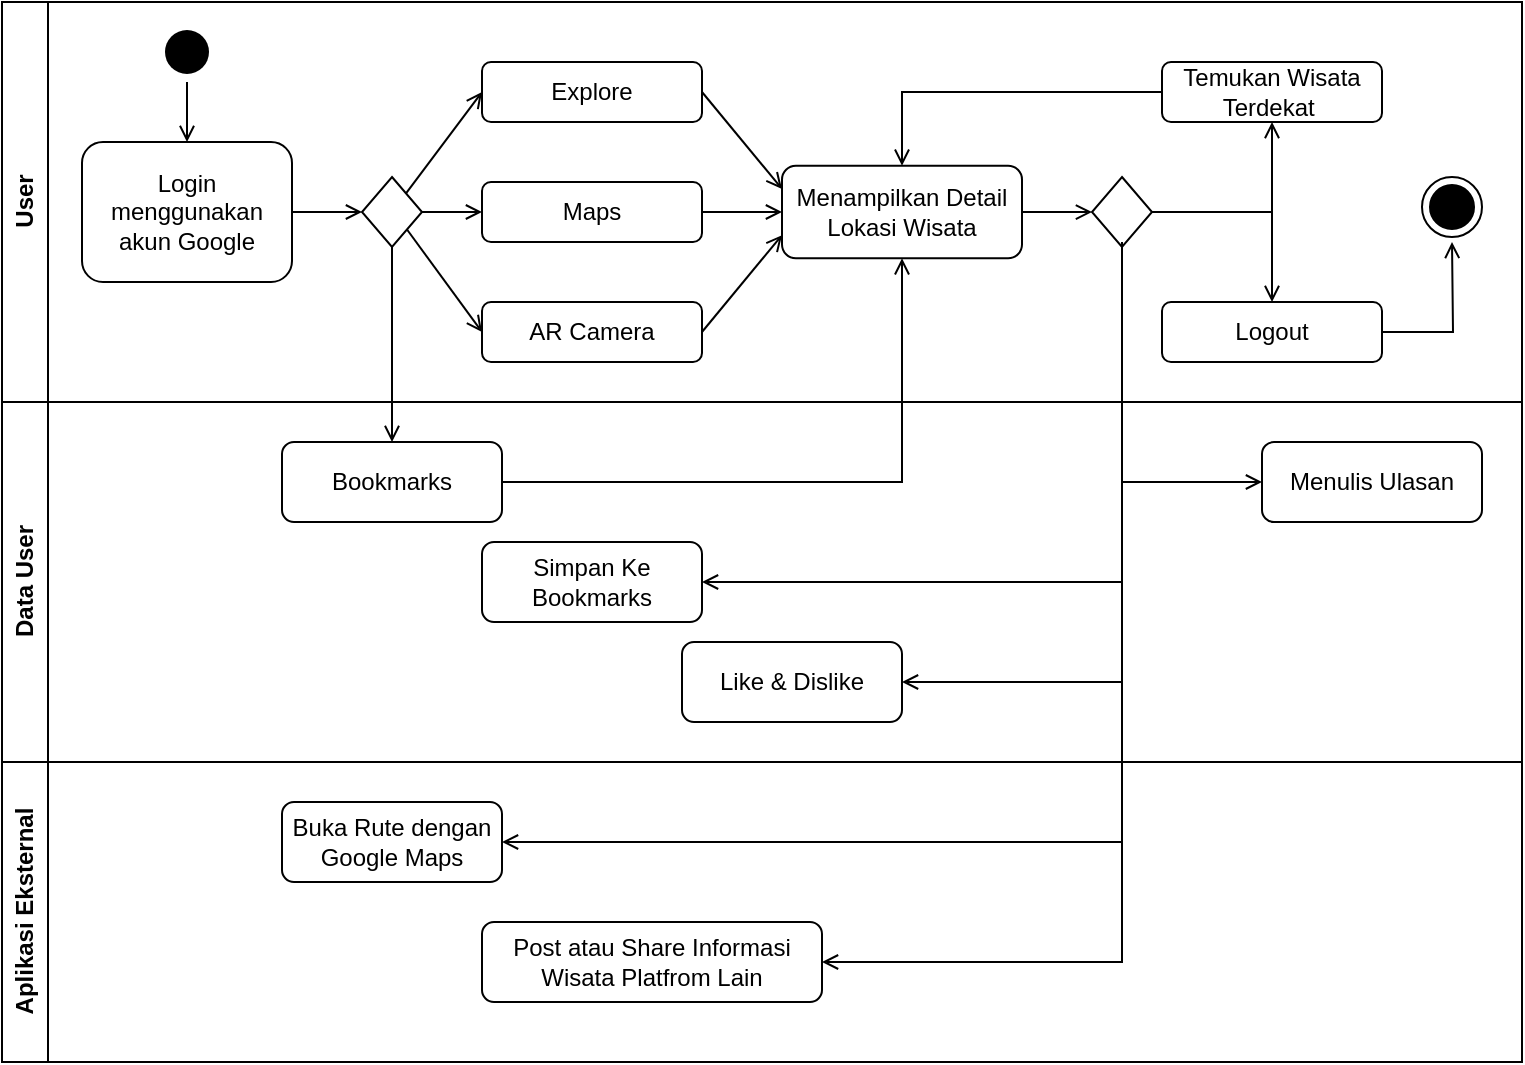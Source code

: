 <mxfile version="24.7.7">
  <diagram name="Page-1" id="e7e014a7-5840-1c2e-5031-d8a46d1fe8dd">
    <mxGraphModel dx="1145" dy="643" grid="1" gridSize="10" guides="1" tooltips="1" connect="1" arrows="1" fold="1" page="1" pageScale="1" pageWidth="1169" pageHeight="826" background="none" math="0" shadow="0">
      <root>
        <mxCell id="0" />
        <mxCell id="1" parent="0" />
        <mxCell id="rC1jzke7cSfcXqQ4rUpF-43" value="Data User" style="swimlane;horizontal=0;whiteSpace=wrap;html=1;" vertex="1" parent="1">
          <mxGeometry x="40" y="280" width="760" height="180" as="geometry" />
        </mxCell>
        <mxCell id="rC1jzke7cSfcXqQ4rUpF-50" value="Bookmarks" style="verticalAlign=middle;whiteSpace=wrap;rounded=1;" vertex="1" parent="rC1jzke7cSfcXqQ4rUpF-43">
          <mxGeometry x="140" y="20" width="110" height="40" as="geometry" />
        </mxCell>
        <mxCell id="rC1jzke7cSfcXqQ4rUpF-76" value="Simpan Ke Bookmarks" style="verticalAlign=middle;whiteSpace=wrap;rounded=1;" vertex="1" parent="rC1jzke7cSfcXqQ4rUpF-43">
          <mxGeometry x="240" y="70" width="110" height="40" as="geometry" />
        </mxCell>
        <mxCell id="rC1jzke7cSfcXqQ4rUpF-79" value="Like &amp; Dislike" style="verticalAlign=middle;whiteSpace=wrap;rounded=1;" vertex="1" parent="rC1jzke7cSfcXqQ4rUpF-43">
          <mxGeometry x="340" y="120" width="110" height="40" as="geometry" />
        </mxCell>
        <mxCell id="rC1jzke7cSfcXqQ4rUpF-95" value="Menulis Ulasan" style="verticalAlign=middle;whiteSpace=wrap;rounded=1;" vertex="1" parent="rC1jzke7cSfcXqQ4rUpF-43">
          <mxGeometry x="630" y="20" width="110" height="40" as="geometry" />
        </mxCell>
        <mxCell id="rC1jzke7cSfcXqQ4rUpF-55" value="User" style="swimlane;horizontal=0;whiteSpace=wrap;html=1;" vertex="1" parent="1">
          <mxGeometry x="40" y="80" width="760" height="200" as="geometry" />
        </mxCell>
        <mxCell id="rC1jzke7cSfcXqQ4rUpF-56" style="edgeStyle=orthogonalEdgeStyle;rounded=0;orthogonalLoop=1;jettySize=auto;html=1;endArrow=open;endFill=0;" edge="1" parent="rC1jzke7cSfcXqQ4rUpF-55" source="rC1jzke7cSfcXqQ4rUpF-57" target="rC1jzke7cSfcXqQ4rUpF-59">
          <mxGeometry relative="1" as="geometry" />
        </mxCell>
        <mxCell id="rC1jzke7cSfcXqQ4rUpF-57" value="" style="ellipse;shape=startState;fillColor=#000000;strokeColor=none;" vertex="1" parent="rC1jzke7cSfcXqQ4rUpF-55">
          <mxGeometry x="77.5" y="10" width="30" height="30" as="geometry" />
        </mxCell>
        <mxCell id="rC1jzke7cSfcXqQ4rUpF-58" style="edgeStyle=orthogonalEdgeStyle;rounded=0;orthogonalLoop=1;jettySize=auto;html=1;entryX=0;entryY=0.5;entryDx=0;entryDy=0;endArrow=open;endFill=0;" edge="1" parent="rC1jzke7cSfcXqQ4rUpF-55" source="rC1jzke7cSfcXqQ4rUpF-59" target="rC1jzke7cSfcXqQ4rUpF-60">
          <mxGeometry relative="1" as="geometry" />
        </mxCell>
        <mxCell id="rC1jzke7cSfcXqQ4rUpF-59" value="Login menggunakan akun Google" style="verticalAlign=middle;whiteSpace=wrap;rounded=1;" vertex="1" parent="rC1jzke7cSfcXqQ4rUpF-55">
          <mxGeometry x="40" y="70" width="105" height="70" as="geometry" />
        </mxCell>
        <mxCell id="rC1jzke7cSfcXqQ4rUpF-60" value="" style="rhombus;whiteSpace=wrap;html=1;shadow=0;fillStyle=hatch;" vertex="1" parent="rC1jzke7cSfcXqQ4rUpF-55">
          <mxGeometry x="180" y="87.5" width="30" height="35" as="geometry" />
        </mxCell>
        <mxCell id="rC1jzke7cSfcXqQ4rUpF-61" value="Explore" style="verticalAlign=middle;whiteSpace=wrap;rounded=1;" vertex="1" parent="rC1jzke7cSfcXqQ4rUpF-55">
          <mxGeometry x="240" y="30" width="110" height="30" as="geometry" />
        </mxCell>
        <mxCell id="rC1jzke7cSfcXqQ4rUpF-62" value="Maps" style="verticalAlign=middle;whiteSpace=wrap;rounded=1;" vertex="1" parent="rC1jzke7cSfcXqQ4rUpF-55">
          <mxGeometry x="240" y="90" width="110" height="30" as="geometry" />
        </mxCell>
        <mxCell id="rC1jzke7cSfcXqQ4rUpF-63" value="AR Camera" style="verticalAlign=middle;whiteSpace=wrap;rounded=1;" vertex="1" parent="rC1jzke7cSfcXqQ4rUpF-55">
          <mxGeometry x="240" y="150" width="110" height="30" as="geometry" />
        </mxCell>
        <mxCell id="rC1jzke7cSfcXqQ4rUpF-65" style="rounded=0;orthogonalLoop=1;jettySize=auto;html=1;entryX=0;entryY=0.5;entryDx=0;entryDy=0;endArrow=open;endFill=0;" edge="1" parent="rC1jzke7cSfcXqQ4rUpF-55" source="rC1jzke7cSfcXqQ4rUpF-60" target="rC1jzke7cSfcXqQ4rUpF-61">
          <mxGeometry relative="1" as="geometry">
            <mxPoint x="185" y="115" as="sourcePoint" />
            <mxPoint x="230" y="115" as="targetPoint" />
          </mxGeometry>
        </mxCell>
        <mxCell id="rC1jzke7cSfcXqQ4rUpF-66" style="rounded=0;orthogonalLoop=1;jettySize=auto;html=1;entryX=0;entryY=0.5;entryDx=0;entryDy=0;endArrow=open;endFill=0;exitX=1;exitY=0.5;exitDx=0;exitDy=0;" edge="1" parent="rC1jzke7cSfcXqQ4rUpF-55" source="rC1jzke7cSfcXqQ4rUpF-60" target="rC1jzke7cSfcXqQ4rUpF-62">
          <mxGeometry relative="1" as="geometry">
            <mxPoint x="253" y="107" as="sourcePoint" />
            <mxPoint x="300" y="55" as="targetPoint" />
          </mxGeometry>
        </mxCell>
        <mxCell id="rC1jzke7cSfcXqQ4rUpF-67" style="rounded=0;orthogonalLoop=1;jettySize=auto;html=1;entryX=0;entryY=0.5;entryDx=0;entryDy=0;endArrow=open;endFill=0;exitX=1;exitY=1;exitDx=0;exitDy=0;" edge="1" parent="rC1jzke7cSfcXqQ4rUpF-55" source="rC1jzke7cSfcXqQ4rUpF-60" target="rC1jzke7cSfcXqQ4rUpF-63">
          <mxGeometry relative="1" as="geometry">
            <mxPoint x="260" y="115" as="sourcePoint" />
            <mxPoint x="300" y="115" as="targetPoint" />
          </mxGeometry>
        </mxCell>
        <mxCell id="rC1jzke7cSfcXqQ4rUpF-77" style="edgeStyle=orthogonalEdgeStyle;rounded=0;orthogonalLoop=1;jettySize=auto;html=1;entryX=0;entryY=0.5;entryDx=0;entryDy=0;endArrow=open;endFill=0;" edge="1" parent="rC1jzke7cSfcXqQ4rUpF-55" source="rC1jzke7cSfcXqQ4rUpF-70" target="rC1jzke7cSfcXqQ4rUpF-75">
          <mxGeometry relative="1" as="geometry" />
        </mxCell>
        <mxCell id="rC1jzke7cSfcXqQ4rUpF-70" value="Menampilkan Detail Lokasi Wisata" style="verticalAlign=middle;whiteSpace=wrap;rounded=1;" vertex="1" parent="rC1jzke7cSfcXqQ4rUpF-55">
          <mxGeometry x="390" y="81.88" width="120" height="46.25" as="geometry" />
        </mxCell>
        <mxCell id="rC1jzke7cSfcXqQ4rUpF-71" style="rounded=0;orthogonalLoop=1;jettySize=auto;html=1;entryX=0;entryY=0.5;entryDx=0;entryDy=0;endArrow=open;endFill=0;exitX=1;exitY=0.5;exitDx=0;exitDy=0;" edge="1" parent="rC1jzke7cSfcXqQ4rUpF-55" source="rC1jzke7cSfcXqQ4rUpF-62" target="rC1jzke7cSfcXqQ4rUpF-70">
          <mxGeometry relative="1" as="geometry">
            <mxPoint x="253" y="107" as="sourcePoint" />
            <mxPoint x="300" y="55" as="targetPoint" />
          </mxGeometry>
        </mxCell>
        <mxCell id="rC1jzke7cSfcXqQ4rUpF-72" style="rounded=0;orthogonalLoop=1;jettySize=auto;html=1;entryX=0;entryY=0.75;entryDx=0;entryDy=0;endArrow=open;endFill=0;exitX=1;exitY=0.5;exitDx=0;exitDy=0;" edge="1" parent="rC1jzke7cSfcXqQ4rUpF-55" source="rC1jzke7cSfcXqQ4rUpF-63" target="rC1jzke7cSfcXqQ4rUpF-70">
          <mxGeometry relative="1" as="geometry">
            <mxPoint x="410" y="115" as="sourcePoint" />
            <mxPoint x="490" y="115" as="targetPoint" />
          </mxGeometry>
        </mxCell>
        <mxCell id="rC1jzke7cSfcXqQ4rUpF-73" style="rounded=0;orthogonalLoop=1;jettySize=auto;html=1;entryX=0;entryY=0.25;entryDx=0;entryDy=0;endArrow=open;endFill=0;exitX=1;exitY=0.5;exitDx=0;exitDy=0;" edge="1" parent="rC1jzke7cSfcXqQ4rUpF-55" source="rC1jzke7cSfcXqQ4rUpF-61" target="rC1jzke7cSfcXqQ4rUpF-70">
          <mxGeometry relative="1" as="geometry">
            <mxPoint x="410" y="115" as="sourcePoint" />
            <mxPoint x="490" y="115" as="targetPoint" />
          </mxGeometry>
        </mxCell>
        <mxCell id="rC1jzke7cSfcXqQ4rUpF-82" style="edgeStyle=orthogonalEdgeStyle;rounded=0;orthogonalLoop=1;jettySize=auto;html=1;entryX=0.5;entryY=1;entryDx=0;entryDy=0;endArrow=open;endFill=0;" edge="1" parent="rC1jzke7cSfcXqQ4rUpF-55" source="rC1jzke7cSfcXqQ4rUpF-75" target="rC1jzke7cSfcXqQ4rUpF-81">
          <mxGeometry relative="1" as="geometry" />
        </mxCell>
        <mxCell id="rC1jzke7cSfcXqQ4rUpF-75" value="" style="rhombus;whiteSpace=wrap;html=1;" vertex="1" parent="rC1jzke7cSfcXqQ4rUpF-55">
          <mxGeometry x="545" y="87.51" width="30" height="35" as="geometry" />
        </mxCell>
        <mxCell id="rC1jzke7cSfcXqQ4rUpF-83" style="edgeStyle=orthogonalEdgeStyle;rounded=0;orthogonalLoop=1;jettySize=auto;html=1;entryX=0.5;entryY=0;entryDx=0;entryDy=0;endArrow=open;endFill=0;" edge="1" parent="rC1jzke7cSfcXqQ4rUpF-55" source="rC1jzke7cSfcXqQ4rUpF-81" target="rC1jzke7cSfcXqQ4rUpF-70">
          <mxGeometry relative="1" as="geometry" />
        </mxCell>
        <mxCell id="rC1jzke7cSfcXqQ4rUpF-81" value="Temukan Wisata Terdekat " style="verticalAlign=middle;whiteSpace=wrap;rounded=1;" vertex="1" parent="rC1jzke7cSfcXqQ4rUpF-55">
          <mxGeometry x="580" y="30" width="110" height="30" as="geometry" />
        </mxCell>
        <mxCell id="rC1jzke7cSfcXqQ4rUpF-93" style="edgeStyle=orthogonalEdgeStyle;rounded=0;orthogonalLoop=1;jettySize=auto;html=1;entryX=0.5;entryY=1;entryDx=0;entryDy=0;endArrow=open;endFill=0;" edge="1" parent="rC1jzke7cSfcXqQ4rUpF-55" source="rC1jzke7cSfcXqQ4rUpF-91">
          <mxGeometry relative="1" as="geometry">
            <mxPoint x="725" y="120" as="targetPoint" />
          </mxGeometry>
        </mxCell>
        <mxCell id="rC1jzke7cSfcXqQ4rUpF-91" value="Logout" style="verticalAlign=middle;whiteSpace=wrap;rounded=1;" vertex="1" parent="rC1jzke7cSfcXqQ4rUpF-55">
          <mxGeometry x="580" y="150" width="110" height="30" as="geometry" />
        </mxCell>
        <mxCell id="rC1jzke7cSfcXqQ4rUpF-92" style="edgeStyle=orthogonalEdgeStyle;rounded=0;orthogonalLoop=1;jettySize=auto;html=1;entryX=0.5;entryY=0;entryDx=0;entryDy=0;endArrow=open;endFill=0;exitX=1;exitY=0.5;exitDx=0;exitDy=0;" edge="1" parent="rC1jzke7cSfcXqQ4rUpF-55" source="rC1jzke7cSfcXqQ4rUpF-75" target="rC1jzke7cSfcXqQ4rUpF-91">
          <mxGeometry relative="1" as="geometry">
            <mxPoint x="585" y="115" as="sourcePoint" />
            <mxPoint x="645" y="70" as="targetPoint" />
          </mxGeometry>
        </mxCell>
        <mxCell id="rC1jzke7cSfcXqQ4rUpF-94" value="" style="ellipse;html=1;shape=endState;fillColor=#000000;strokeColor=#000000;" vertex="1" parent="rC1jzke7cSfcXqQ4rUpF-55">
          <mxGeometry x="710" y="87.5" width="30" height="30" as="geometry" />
        </mxCell>
        <mxCell id="rC1jzke7cSfcXqQ4rUpF-68" style="rounded=0;orthogonalLoop=1;jettySize=auto;html=1;entryX=0.5;entryY=0;entryDx=0;entryDy=0;endArrow=open;endFill=0;exitX=0.5;exitY=1;exitDx=0;exitDy=0;edgeStyle=orthogonalEdgeStyle;" edge="1" parent="1" source="rC1jzke7cSfcXqQ4rUpF-60" target="rC1jzke7cSfcXqQ4rUpF-50">
          <mxGeometry relative="1" as="geometry">
            <mxPoint x="292" y="204" as="sourcePoint" />
            <mxPoint x="340" y="255" as="targetPoint" />
          </mxGeometry>
        </mxCell>
        <mxCell id="rC1jzke7cSfcXqQ4rUpF-74" style="edgeStyle=orthogonalEdgeStyle;rounded=0;orthogonalLoop=1;jettySize=auto;html=1;exitX=1;exitY=0.5;exitDx=0;exitDy=0;entryX=0.5;entryY=1;entryDx=0;entryDy=0;endArrow=open;endFill=0;" edge="1" parent="1" source="rC1jzke7cSfcXqQ4rUpF-50" target="rC1jzke7cSfcXqQ4rUpF-70">
          <mxGeometry relative="1" as="geometry">
            <mxPoint x="550" y="230" as="targetPoint" />
          </mxGeometry>
        </mxCell>
        <mxCell id="rC1jzke7cSfcXqQ4rUpF-78" style="edgeStyle=orthogonalEdgeStyle;rounded=0;orthogonalLoop=1;jettySize=auto;html=1;exitX=0.5;exitY=1;exitDx=0;exitDy=0;entryX=1;entryY=0.5;entryDx=0;entryDy=0;endArrow=open;endFill=0;" edge="1" parent="1" source="rC1jzke7cSfcXqQ4rUpF-75" target="rC1jzke7cSfcXqQ4rUpF-76">
          <mxGeometry relative="1" as="geometry">
            <mxPoint x="500" y="218" as="targetPoint" />
            <mxPoint x="300" y="350" as="sourcePoint" />
          </mxGeometry>
        </mxCell>
        <mxCell id="rC1jzke7cSfcXqQ4rUpF-80" style="edgeStyle=orthogonalEdgeStyle;rounded=0;orthogonalLoop=1;jettySize=auto;html=1;exitX=0.5;exitY=1;exitDx=0;exitDy=0;entryX=1;entryY=0.5;entryDx=0;entryDy=0;endArrow=open;endFill=0;" edge="1" parent="1" source="rC1jzke7cSfcXqQ4rUpF-75" target="rC1jzke7cSfcXqQ4rUpF-79">
          <mxGeometry relative="1" as="geometry">
            <mxPoint x="430" y="390" as="targetPoint" />
            <mxPoint x="610" y="213" as="sourcePoint" />
          </mxGeometry>
        </mxCell>
        <mxCell id="rC1jzke7cSfcXqQ4rUpF-84" value="Aplikasi Eksternal" style="swimlane;horizontal=0;whiteSpace=wrap;html=1;" vertex="1" parent="1">
          <mxGeometry x="40" y="460" width="760" height="150" as="geometry" />
        </mxCell>
        <mxCell id="rC1jzke7cSfcXqQ4rUpF-85" value="Buka Rute dengan Google Maps" style="verticalAlign=middle;whiteSpace=wrap;rounded=1;" vertex="1" parent="rC1jzke7cSfcXqQ4rUpF-84">
          <mxGeometry x="140" y="20" width="110" height="40" as="geometry" />
        </mxCell>
        <mxCell id="rC1jzke7cSfcXqQ4rUpF-87" value="Post atau Share Informasi Wisata Platfrom Lain" style="verticalAlign=middle;whiteSpace=wrap;rounded=1;" vertex="1" parent="rC1jzke7cSfcXqQ4rUpF-84">
          <mxGeometry x="240" y="80" width="170" height="40" as="geometry" />
        </mxCell>
        <mxCell id="rC1jzke7cSfcXqQ4rUpF-86" style="edgeStyle=orthogonalEdgeStyle;rounded=0;orthogonalLoop=1;jettySize=auto;html=1;exitX=0.5;exitY=1;exitDx=0;exitDy=0;entryX=1;entryY=0.5;entryDx=0;entryDy=0;endArrow=open;endFill=0;" edge="1" parent="1" source="rC1jzke7cSfcXqQ4rUpF-75" target="rC1jzke7cSfcXqQ4rUpF-85">
          <mxGeometry relative="1" as="geometry">
            <mxPoint x="500" y="430" as="targetPoint" />
            <mxPoint x="610" y="213" as="sourcePoint" />
          </mxGeometry>
        </mxCell>
        <mxCell id="rC1jzke7cSfcXqQ4rUpF-88" style="edgeStyle=orthogonalEdgeStyle;rounded=0;orthogonalLoop=1;jettySize=auto;html=1;exitX=0.5;exitY=1;exitDx=0;exitDy=0;entryX=1;entryY=0.5;entryDx=0;entryDy=0;endArrow=open;endFill=0;" edge="1" parent="1" source="rC1jzke7cSfcXqQ4rUpF-75" target="rC1jzke7cSfcXqQ4rUpF-87">
          <mxGeometry relative="1" as="geometry">
            <mxPoint x="300" y="510" as="targetPoint" />
            <mxPoint x="610" y="213" as="sourcePoint" />
          </mxGeometry>
        </mxCell>
        <mxCell id="rC1jzke7cSfcXqQ4rUpF-96" style="edgeStyle=orthogonalEdgeStyle;rounded=0;orthogonalLoop=1;jettySize=auto;html=1;entryX=0;entryY=0.5;entryDx=0;entryDy=0;endArrow=open;endFill=0;" edge="1" parent="1" target="rC1jzke7cSfcXqQ4rUpF-95">
          <mxGeometry relative="1" as="geometry">
            <mxPoint x="400" y="380" as="targetPoint" />
            <mxPoint x="600" y="200" as="sourcePoint" />
            <Array as="points">
              <mxPoint x="600" y="320" />
            </Array>
          </mxGeometry>
        </mxCell>
      </root>
    </mxGraphModel>
  </diagram>
</mxfile>
